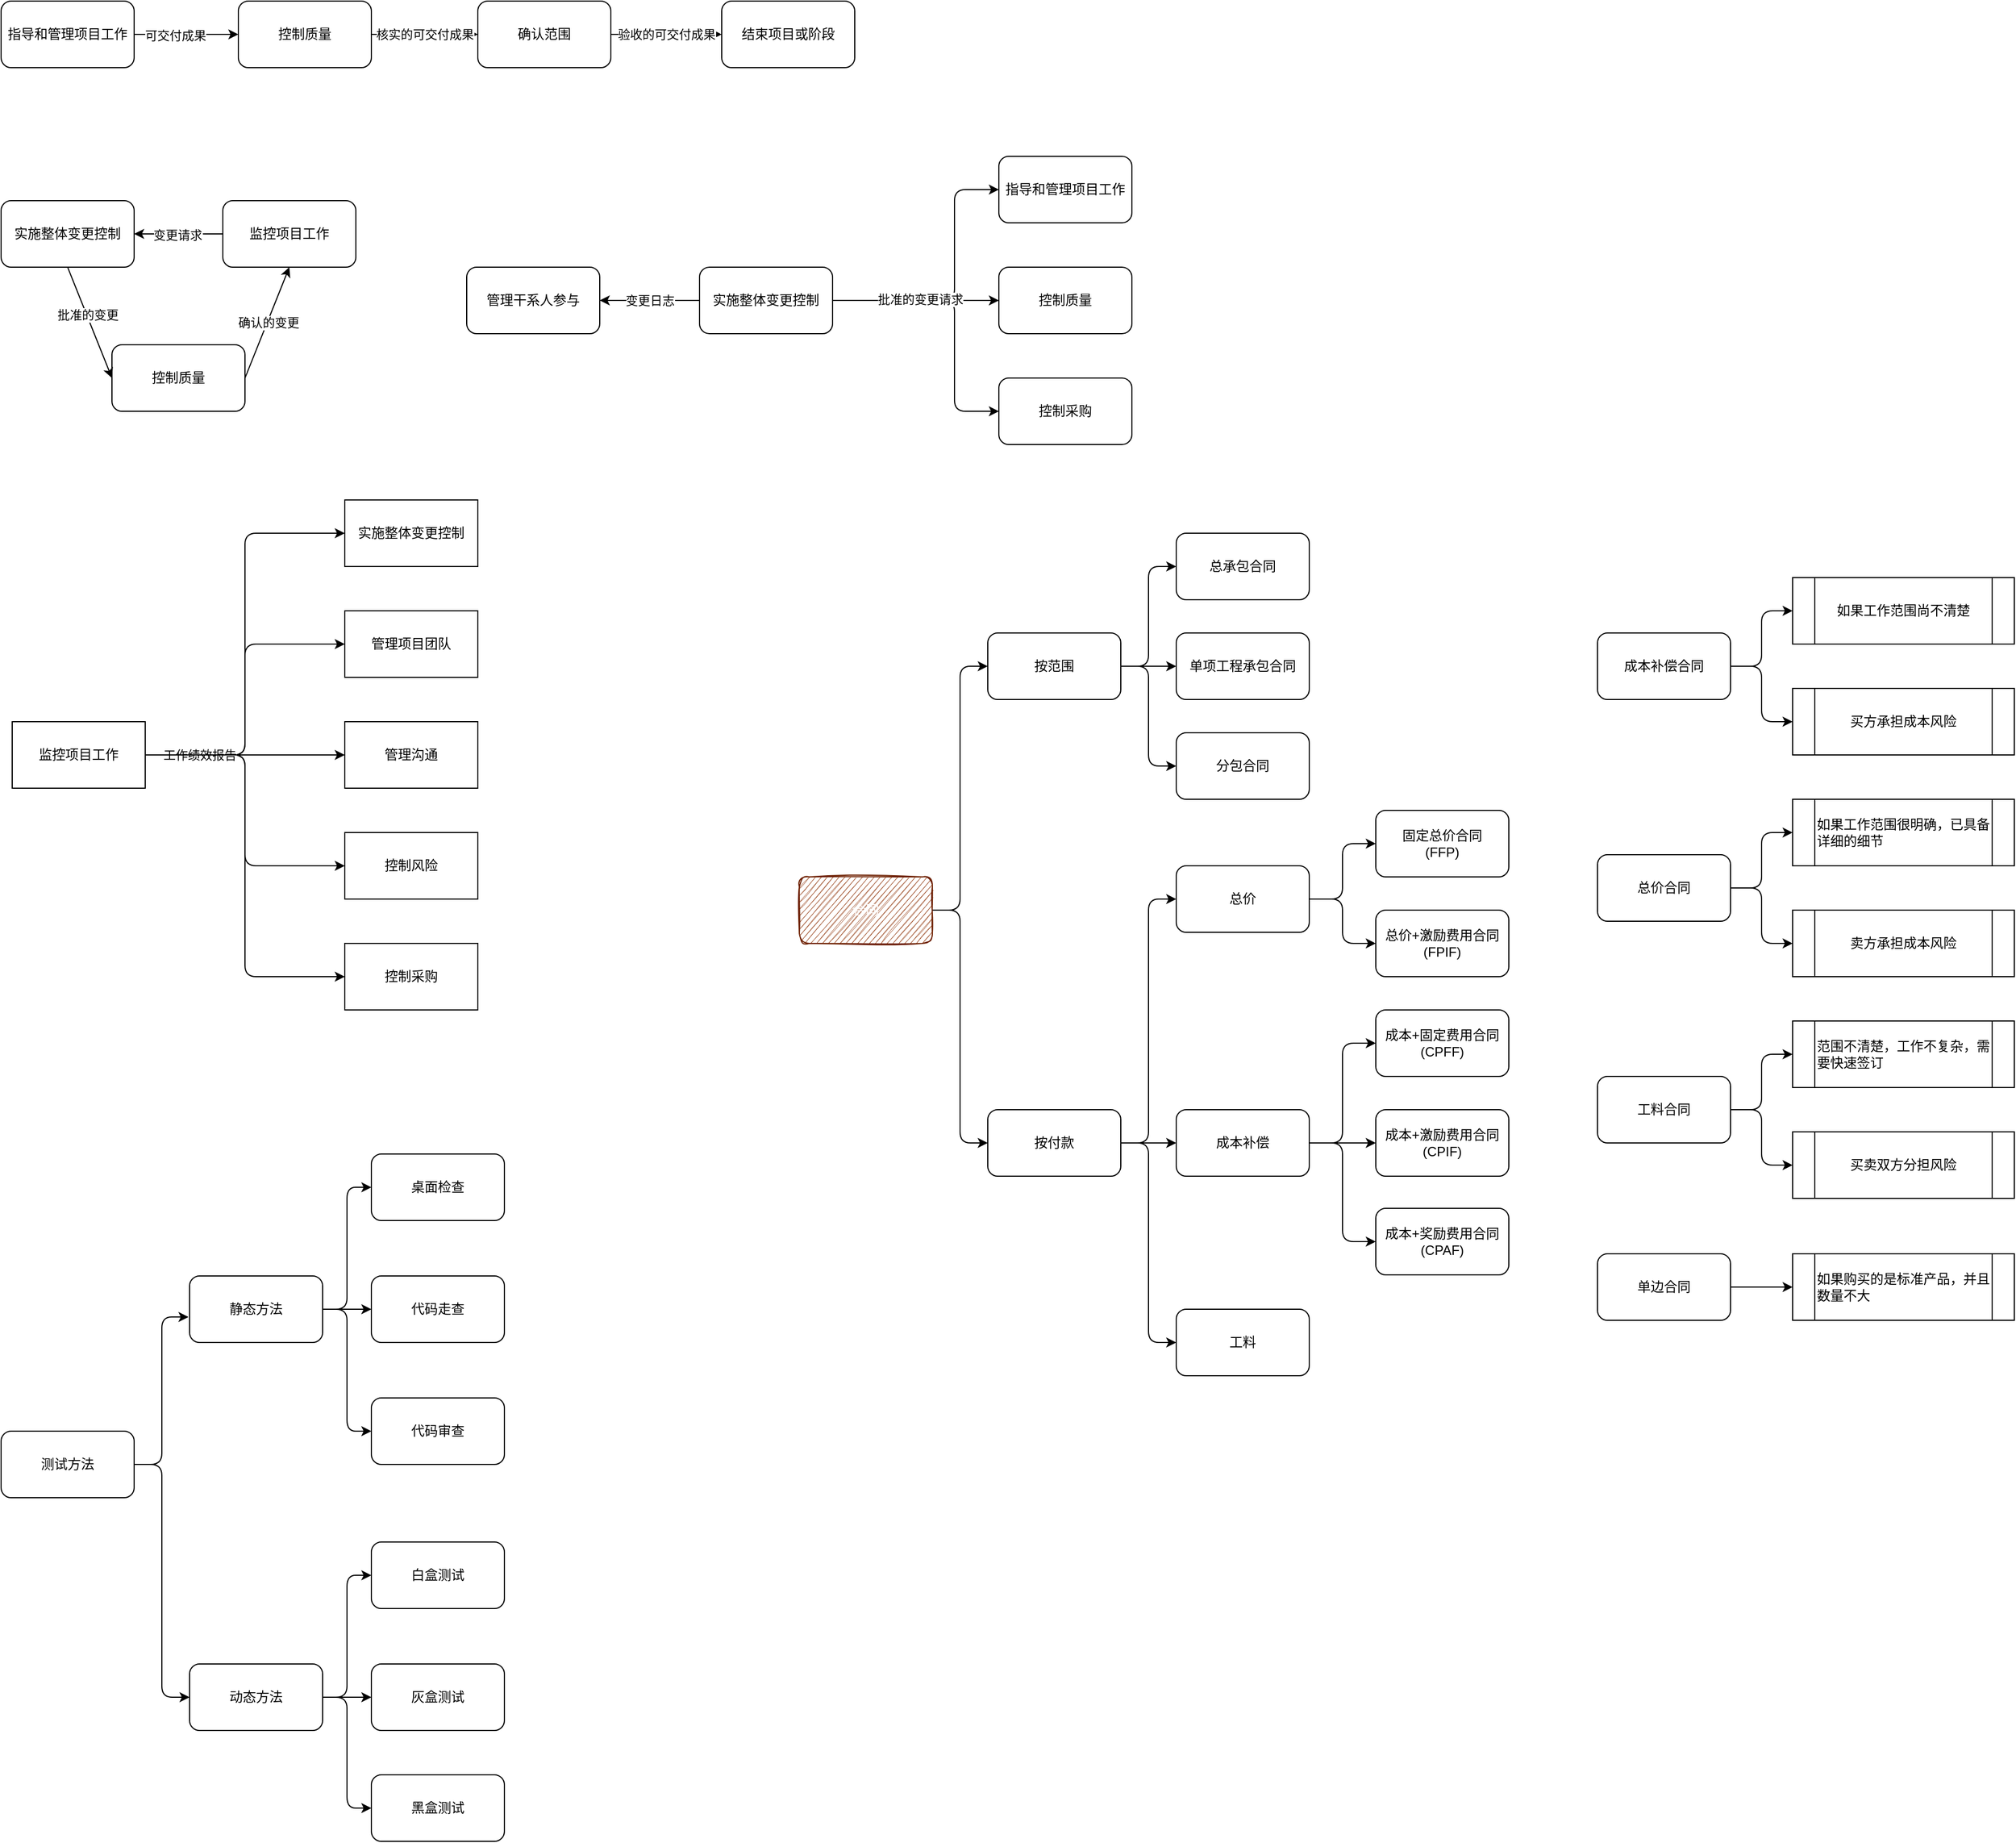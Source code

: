 <mxfile>
    <diagram id="iVscjCF53jSntFp0XOt4" name="Page-1">
        <mxGraphModel dx="1013" dy="815" grid="1" gridSize="10" guides="1" tooltips="1" connect="1" arrows="1" fold="1" page="1" pageScale="1" pageWidth="827" pageHeight="1169" math="0" shadow="0">
            <root>
                <mxCell id="0"/>
                <mxCell id="1" parent="0"/>
                <mxCell id="30" value="" style="group" parent="1" vertex="1" connectable="0">
                    <mxGeometry x="80" y="270" width="320" height="190" as="geometry"/>
                </mxCell>
                <mxCell id="10" value="控制质量&lt;span style=&quot;color: rgba(0 , 0 , 0 , 0) ; font-family: monospace ; font-size: 0px&quot;&gt;%3CmxGraphModel%3E%3Croot%3E%3CmxCell%20id%3D%220%22%2F%3E%3CmxCell%20id%3D%221%22%20parent%3D%220%22%2F%3E%3CmxCell%20id%3D%222%22%20value%3D%22%E6%8C%87%E5%AF%BC%E5%92%8C%E7%AE%A1%E7%90%86%E9%A1%B9%E7%9B%AE%E5%B7%A5%E4%BD%9C%22%20style%3D%22rounded%3D1%3BwhiteSpace%3Dwrap%3Bhtml%3D1%3B%22%20vertex%3D%221%22%20parent%3D%221%22%3E%3CmxGeometry%20x%3D%2280%22%20y%3D%2290%22%20width%3D%22120%22%20height%3D%2260%22%20as%3D%22geometry%22%2F%3E%3C%2FmxCell%3E%3C%2Froot%3E%3C%2FmxGraphModel%3E&lt;/span&gt;" style="rounded=1;whiteSpace=wrap;html=1;" parent="30" vertex="1">
                    <mxGeometry x="100" y="130" width="120" height="60" as="geometry"/>
                </mxCell>
                <mxCell id="11" value="监控项目工作" style="rounded=1;whiteSpace=wrap;html=1;" parent="30" vertex="1">
                    <mxGeometry x="200" width="120" height="60" as="geometry"/>
                </mxCell>
                <mxCell id="13" style="edgeStyle=none;html=1;exitX=1;exitY=0.5;exitDx=0;exitDy=0;entryX=0.5;entryY=1;entryDx=0;entryDy=0;" parent="30" source="10" target="11" edge="1">
                    <mxGeometry relative="1" as="geometry"/>
                </mxCell>
                <mxCell id="16" value="确认的变更" style="edgeLabel;html=1;align=center;verticalAlign=middle;resizable=0;points=[];" parent="13" vertex="1" connectable="0">
                    <mxGeometry x="0.007" y="-1" relative="1" as="geometry">
                        <mxPoint as="offset"/>
                    </mxGeometry>
                </mxCell>
                <mxCell id="15" style="edgeStyle=none;html=1;exitX=0.5;exitY=1;exitDx=0;exitDy=0;entryX=0;entryY=0.5;entryDx=0;entryDy=0;" parent="30" source="12" target="10" edge="1">
                    <mxGeometry relative="1" as="geometry"/>
                </mxCell>
                <mxCell id="18" value="批准的变更" style="edgeLabel;html=1;align=center;verticalAlign=middle;resizable=0;points=[];" parent="15" vertex="1" connectable="0">
                    <mxGeometry x="-0.141" relative="1" as="geometry">
                        <mxPoint as="offset"/>
                    </mxGeometry>
                </mxCell>
                <mxCell id="12" value="实施整体变更控制" style="rounded=1;whiteSpace=wrap;html=1;" parent="30" vertex="1">
                    <mxGeometry width="120" height="60" as="geometry"/>
                </mxCell>
                <mxCell id="14" style="edgeStyle=none;html=1;exitX=0;exitY=0.5;exitDx=0;exitDy=0;entryX=1;entryY=0.5;entryDx=0;entryDy=0;" parent="30" source="11" target="12" edge="1">
                    <mxGeometry relative="1" as="geometry"/>
                </mxCell>
                <mxCell id="17" value="变更请求" style="edgeLabel;html=1;align=center;verticalAlign=middle;resizable=0;points=[];" parent="14" vertex="1" connectable="0">
                    <mxGeometry x="0.025" y="1" relative="1" as="geometry">
                        <mxPoint as="offset"/>
                    </mxGeometry>
                </mxCell>
                <mxCell id="31" value="" style="group" parent="1" vertex="1" connectable="0">
                    <mxGeometry x="80" y="90" width="770" height="60" as="geometry"/>
                </mxCell>
                <mxCell id="2" value="指导和管理项目工作" style="rounded=1;whiteSpace=wrap;html=1;" parent="31" vertex="1">
                    <mxGeometry width="120" height="60" as="geometry"/>
                </mxCell>
                <mxCell id="3" value="控制质量&lt;span style=&quot;color: rgba(0 , 0 , 0 , 0) ; font-family: monospace ; font-size: 0px&quot;&gt;%3CmxGraphModel%3E%3Croot%3E%3CmxCell%20id%3D%220%22%2F%3E%3CmxCell%20id%3D%221%22%20parent%3D%220%22%2F%3E%3CmxCell%20id%3D%222%22%20value%3D%22%E6%8C%87%E5%AF%BC%E5%92%8C%E7%AE%A1%E7%90%86%E9%A1%B9%E7%9B%AE%E5%B7%A5%E4%BD%9C%22%20style%3D%22rounded%3D1%3BwhiteSpace%3Dwrap%3Bhtml%3D1%3B%22%20vertex%3D%221%22%20parent%3D%221%22%3E%3CmxGeometry%20x%3D%2280%22%20y%3D%2290%22%20width%3D%22120%22%20height%3D%2260%22%20as%3D%22geometry%22%2F%3E%3C%2FmxCell%3E%3C%2Froot%3E%3C%2FmxGraphModel%3E&lt;/span&gt;" style="rounded=1;whiteSpace=wrap;html=1;" parent="31" vertex="1">
                    <mxGeometry x="214" width="120" height="60" as="geometry"/>
                </mxCell>
                <mxCell id="6" style="edgeStyle=none;html=1;exitX=1;exitY=0.5;exitDx=0;exitDy=0;entryX=0;entryY=0.5;entryDx=0;entryDy=0;" parent="31" source="2" target="3" edge="1">
                    <mxGeometry relative="1" as="geometry"/>
                </mxCell>
                <mxCell id="7" value="可交付成果" style="edgeLabel;html=1;align=center;verticalAlign=middle;resizable=0;points=[];" parent="6" vertex="1" connectable="0">
                    <mxGeometry x="-0.213" y="-1" relative="1" as="geometry">
                        <mxPoint as="offset"/>
                    </mxGeometry>
                </mxCell>
                <mxCell id="4" value="确认范围" style="rounded=1;whiteSpace=wrap;html=1;" parent="31" vertex="1">
                    <mxGeometry x="430" width="120" height="60" as="geometry"/>
                </mxCell>
                <mxCell id="8" value="核实的可交付成果" style="edgeStyle=none;html=1;exitX=1;exitY=0.5;exitDx=0;exitDy=0;entryX=0;entryY=0.5;entryDx=0;entryDy=0;" parent="31" source="3" target="4" edge="1">
                    <mxGeometry relative="1" as="geometry"/>
                </mxCell>
                <mxCell id="5" value="结束项目或阶段" style="rounded=1;whiteSpace=wrap;html=1;" parent="31" vertex="1">
                    <mxGeometry x="650" width="120" height="60" as="geometry"/>
                </mxCell>
                <mxCell id="9" value="验收的可交付成果" style="edgeStyle=none;html=1;exitX=1;exitY=0.5;exitDx=0;exitDy=0;entryX=0;entryY=0.5;entryDx=0;entryDy=0;" parent="31" source="4" target="5" edge="1">
                    <mxGeometry relative="1" as="geometry"/>
                </mxCell>
                <mxCell id="76" style="edgeStyle=orthogonalEdgeStyle;html=1;exitX=1;exitY=0.5;exitDx=0;exitDy=0;entryX=0;entryY=0.5;entryDx=0;entryDy=0;" parent="1" source="43" target="44" edge="1">
                    <mxGeometry relative="1" as="geometry"/>
                </mxCell>
                <mxCell id="77" style="edgeStyle=orthogonalEdgeStyle;html=1;exitX=1;exitY=0.5;exitDx=0;exitDy=0;entryX=0;entryY=0.5;entryDx=0;entryDy=0;" parent="1" source="43" target="53" edge="1">
                    <mxGeometry relative="1" as="geometry"/>
                </mxCell>
                <mxCell id="43" value="合同" style="rounded=1;whiteSpace=wrap;html=1;fillColor=#a0522d;strokeColor=#6D1F00;fontColor=#ffffff;sketch=1;" parent="1" vertex="1">
                    <mxGeometry x="800" y="880" width="120" height="60" as="geometry"/>
                </mxCell>
                <mxCell id="51" value="" style="group" parent="1" vertex="1" connectable="0">
                    <mxGeometry x="970" y="570" width="290" height="240" as="geometry"/>
                </mxCell>
                <mxCell id="44" value="按范围" style="rounded=1;whiteSpace=wrap;html=1;" parent="51" vertex="1">
                    <mxGeometry y="90" width="120" height="60" as="geometry"/>
                </mxCell>
                <mxCell id="45" value="总承包合同" style="rounded=1;whiteSpace=wrap;html=1;" parent="51" vertex="1">
                    <mxGeometry x="170" width="120" height="60" as="geometry"/>
                </mxCell>
                <mxCell id="48" style="edgeStyle=orthogonalEdgeStyle;html=1;exitX=1;exitY=0.5;exitDx=0;exitDy=0;entryX=0;entryY=0.5;entryDx=0;entryDy=0;" parent="51" source="44" target="45" edge="1">
                    <mxGeometry relative="1" as="geometry"/>
                </mxCell>
                <mxCell id="46" value="单项工程承包合同" style="rounded=1;whiteSpace=wrap;html=1;" parent="51" vertex="1">
                    <mxGeometry x="170" y="90" width="120" height="60" as="geometry"/>
                </mxCell>
                <mxCell id="49" style="edgeStyle=orthogonalEdgeStyle;html=1;exitX=1;exitY=0.5;exitDx=0;exitDy=0;entryX=0;entryY=0.5;entryDx=0;entryDy=0;" parent="51" source="44" target="46" edge="1">
                    <mxGeometry relative="1" as="geometry"/>
                </mxCell>
                <mxCell id="47" value="分包合同" style="rounded=1;whiteSpace=wrap;html=1;" parent="51" vertex="1">
                    <mxGeometry x="170" y="180" width="120" height="60" as="geometry"/>
                </mxCell>
                <mxCell id="50" style="edgeStyle=orthogonalEdgeStyle;html=1;exitX=1;exitY=0.5;exitDx=0;exitDy=0;entryX=0;entryY=0.5;entryDx=0;entryDy=0;" parent="51" source="44" target="47" edge="1">
                    <mxGeometry relative="1" as="geometry"/>
                </mxCell>
                <mxCell id="75" value="" style="group" parent="1" vertex="1" connectable="0">
                    <mxGeometry x="970" y="820" width="470" height="510" as="geometry"/>
                </mxCell>
                <mxCell id="53" value="按付款" style="rounded=1;whiteSpace=wrap;html=1;" parent="75" vertex="1">
                    <mxGeometry y="270" width="120" height="60" as="geometry"/>
                </mxCell>
                <mxCell id="54" value="总价" style="rounded=1;whiteSpace=wrap;html=1;" parent="75" vertex="1">
                    <mxGeometry x="170" y="50" width="120" height="60" as="geometry"/>
                </mxCell>
                <mxCell id="55" style="edgeStyle=orthogonalEdgeStyle;html=1;exitX=1;exitY=0.5;exitDx=0;exitDy=0;entryX=0;entryY=0.5;entryDx=0;entryDy=0;" parent="75" source="53" target="54" edge="1">
                    <mxGeometry y="30" as="geometry"/>
                </mxCell>
                <mxCell id="56" value="成本补偿" style="rounded=1;whiteSpace=wrap;html=1;" parent="75" vertex="1">
                    <mxGeometry x="170" y="270" width="120" height="60" as="geometry"/>
                </mxCell>
                <mxCell id="57" style="edgeStyle=orthogonalEdgeStyle;html=1;exitX=1;exitY=0.5;exitDx=0;exitDy=0;entryX=0;entryY=0.5;entryDx=0;entryDy=0;" parent="75" source="53" target="56" edge="1">
                    <mxGeometry y="30" as="geometry"/>
                </mxCell>
                <mxCell id="60" value="固定总价合同&lt;br&gt;(FFP)" style="rounded=1;whiteSpace=wrap;html=1;" parent="75" vertex="1">
                    <mxGeometry x="350" width="120" height="60" as="geometry"/>
                </mxCell>
                <mxCell id="65" style="edgeStyle=orthogonalEdgeStyle;html=1;exitX=1;exitY=0.5;exitDx=0;exitDy=0;entryX=0;entryY=0.5;entryDx=0;entryDy=0;" parent="75" source="54" target="60" edge="1">
                    <mxGeometry as="geometry"/>
                </mxCell>
                <mxCell id="61" value="总价+激励费用合同(FPIF)" style="rounded=1;whiteSpace=wrap;html=1;" parent="75" vertex="1">
                    <mxGeometry x="350" y="90" width="120" height="60" as="geometry"/>
                </mxCell>
                <mxCell id="66" style="edgeStyle=orthogonalEdgeStyle;html=1;exitX=1;exitY=0.5;exitDx=0;exitDy=0;entryX=0;entryY=0.5;entryDx=0;entryDy=0;" parent="75" source="54" target="61" edge="1">
                    <mxGeometry as="geometry"/>
                </mxCell>
                <mxCell id="62" value="成本+固定费用合同&lt;br&gt;(CPFF)" style="rounded=1;whiteSpace=wrap;html=1;" parent="75" vertex="1">
                    <mxGeometry x="350" y="180" width="120" height="60" as="geometry"/>
                </mxCell>
                <mxCell id="67" style="edgeStyle=orthogonalEdgeStyle;html=1;exitX=1;exitY=0.5;exitDx=0;exitDy=0;entryX=0;entryY=0.5;entryDx=0;entryDy=0;" parent="75" source="56" target="62" edge="1">
                    <mxGeometry as="geometry"/>
                </mxCell>
                <mxCell id="63" value="成本+激励费用合同&lt;br&gt;(CPIF)" style="rounded=1;whiteSpace=wrap;html=1;" parent="75" vertex="1">
                    <mxGeometry x="350" y="270" width="120" height="60" as="geometry"/>
                </mxCell>
                <mxCell id="64" value="成本+奖励费用合同&lt;br&gt;(CPAF)" style="rounded=1;whiteSpace=wrap;html=1;" parent="75" vertex="1">
                    <mxGeometry x="350" y="359" width="120" height="60" as="geometry"/>
                </mxCell>
                <mxCell id="68" style="edgeStyle=orthogonalEdgeStyle;html=1;exitX=1;exitY=0.5;exitDx=0;exitDy=0;entryX=0;entryY=0.5;entryDx=0;entryDy=0;" parent="75" source="56" target="63" edge="1">
                    <mxGeometry as="geometry"/>
                </mxCell>
                <mxCell id="69" style="edgeStyle=orthogonalEdgeStyle;html=1;exitX=1;exitY=0.5;exitDx=0;exitDy=0;entryX=0;entryY=0.5;entryDx=0;entryDy=0;" parent="75" source="56" target="64" edge="1">
                    <mxGeometry as="geometry"/>
                </mxCell>
                <mxCell id="73" value="工料" style="rounded=1;whiteSpace=wrap;html=1;" parent="75" vertex="1">
                    <mxGeometry x="170" y="450" width="120" height="60" as="geometry"/>
                </mxCell>
                <mxCell id="74" style="edgeStyle=orthogonalEdgeStyle;html=1;exitX=1;exitY=0.5;exitDx=0;exitDy=0;entryX=0;entryY=0.5;entryDx=0;entryDy=0;" parent="75" source="53" target="73" edge="1">
                    <mxGeometry relative="1" as="geometry"/>
                </mxCell>
                <mxCell id="100" value="" style="group" parent="1" vertex="1" connectable="0">
                    <mxGeometry x="1520" y="610" width="376" height="670" as="geometry"/>
                </mxCell>
                <mxCell id="79" value="成本补偿合同" style="rounded=1;whiteSpace=wrap;html=1;sketch=0;" parent="100" vertex="1">
                    <mxGeometry y="50" width="120" height="60" as="geometry"/>
                </mxCell>
                <mxCell id="81" value="如果工作范围尚不清楚" style="shape=process;whiteSpace=wrap;html=1;backgroundOutline=1;sketch=0;" parent="100" vertex="1">
                    <mxGeometry x="176" width="200" height="60" as="geometry"/>
                </mxCell>
                <mxCell id="83" style="edgeStyle=orthogonalEdgeStyle;html=1;exitX=1;exitY=0.5;exitDx=0;exitDy=0;entryX=0;entryY=0.5;entryDx=0;entryDy=0;" parent="100" source="79" target="81" edge="1">
                    <mxGeometry relative="1" as="geometry"/>
                </mxCell>
                <mxCell id="82" value="买方承担成本风险" style="shape=process;whiteSpace=wrap;html=1;backgroundOutline=1;sketch=0;" parent="100" vertex="1">
                    <mxGeometry x="176" y="100" width="200" height="60" as="geometry"/>
                </mxCell>
                <mxCell id="84" style="edgeStyle=orthogonalEdgeStyle;html=1;exitX=1;exitY=0.5;exitDx=0;exitDy=0;entryX=0;entryY=0.5;entryDx=0;entryDy=0;" parent="100" source="79" target="82" edge="1">
                    <mxGeometry relative="1" as="geometry"/>
                </mxCell>
                <mxCell id="87" value="总价合同" style="rounded=1;whiteSpace=wrap;html=1;sketch=0;" parent="100" vertex="1">
                    <mxGeometry y="250" width="120" height="60" as="geometry"/>
                </mxCell>
                <mxCell id="88" value="如果工作范围很明确，已具备详细的细节" style="shape=process;whiteSpace=wrap;html=1;backgroundOutline=1;sketch=0;align=left;" parent="100" vertex="1">
                    <mxGeometry x="176" y="200" width="200" height="60" as="geometry"/>
                </mxCell>
                <mxCell id="90" style="edgeStyle=orthogonalEdgeStyle;html=1;exitX=1;exitY=0.5;exitDx=0;exitDy=0;entryX=0;entryY=0.5;entryDx=0;entryDy=0;" parent="100" source="87" target="88" edge="1">
                    <mxGeometry relative="1" as="geometry"/>
                </mxCell>
                <mxCell id="89" value="卖方承担成本风险" style="shape=process;whiteSpace=wrap;html=1;backgroundOutline=1;sketch=0;" parent="100" vertex="1">
                    <mxGeometry x="176" y="300" width="200" height="60" as="geometry"/>
                </mxCell>
                <mxCell id="91" style="edgeStyle=orthogonalEdgeStyle;html=1;exitX=1;exitY=0.5;exitDx=0;exitDy=0;entryX=0;entryY=0.5;entryDx=0;entryDy=0;" parent="100" source="87" target="89" edge="1">
                    <mxGeometry relative="1" as="geometry"/>
                </mxCell>
                <mxCell id="92" value="工料合同" style="rounded=1;whiteSpace=wrap;html=1;sketch=0;" parent="100" vertex="1">
                    <mxGeometry y="450" width="120" height="60" as="geometry"/>
                </mxCell>
                <mxCell id="93" value="范围不清楚，工作不复杂，需要快速签订" style="shape=process;whiteSpace=wrap;html=1;backgroundOutline=1;sketch=0;align=left;" parent="100" vertex="1">
                    <mxGeometry x="176" y="400" width="200" height="60" as="geometry"/>
                </mxCell>
                <mxCell id="95" style="edgeStyle=orthogonalEdgeStyle;html=1;exitX=1;exitY=0.5;exitDx=0;exitDy=0;entryX=0;entryY=0.5;entryDx=0;entryDy=0;" parent="100" source="92" target="93" edge="1">
                    <mxGeometry relative="1" as="geometry"/>
                </mxCell>
                <mxCell id="94" value="买卖双方分担风险" style="shape=process;whiteSpace=wrap;html=1;backgroundOutline=1;sketch=0;" parent="100" vertex="1">
                    <mxGeometry x="176" y="500" width="200" height="60" as="geometry"/>
                </mxCell>
                <mxCell id="96" style="edgeStyle=orthogonalEdgeStyle;html=1;exitX=1;exitY=0.5;exitDx=0;exitDy=0;entryX=0;entryY=0.5;entryDx=0;entryDy=0;" parent="100" source="92" target="94" edge="1">
                    <mxGeometry relative="1" as="geometry"/>
                </mxCell>
                <mxCell id="97" value="单边合同" style="rounded=1;whiteSpace=wrap;html=1;sketch=0;" parent="100" vertex="1">
                    <mxGeometry y="610" width="120" height="60" as="geometry"/>
                </mxCell>
                <mxCell id="98" value="如果购买的是标准产品，并且数量不大" style="shape=process;whiteSpace=wrap;html=1;backgroundOutline=1;sketch=0;align=left;" parent="100" vertex="1">
                    <mxGeometry x="176" y="610" width="200" height="60" as="geometry"/>
                </mxCell>
                <mxCell id="99" style="edgeStyle=orthogonalEdgeStyle;html=1;exitX=1;exitY=0.5;exitDx=0;exitDy=0;entryX=0;entryY=0.5;entryDx=0;entryDy=0;" parent="100" source="97" target="98" edge="1">
                    <mxGeometry relative="1" as="geometry"/>
                </mxCell>
                <mxCell id="104" value="" style="group" parent="1" vertex="1" connectable="0">
                    <mxGeometry x="90" y="540" width="420" height="460" as="geometry"/>
                </mxCell>
                <mxCell id="19" value="监控项目工作" style="rounded=0;whiteSpace=wrap;html=1;" parent="104" vertex="1">
                    <mxGeometry y="200" width="120" height="60" as="geometry"/>
                </mxCell>
                <mxCell id="20" value="实施整体变更控制" style="rounded=0;whiteSpace=wrap;html=1;" parent="104" vertex="1">
                    <mxGeometry x="300" width="120" height="60" as="geometry"/>
                </mxCell>
                <mxCell id="24" style="edgeStyle=orthogonalEdgeStyle;html=1;exitX=1;exitY=0.5;exitDx=0;exitDy=0;entryX=0;entryY=0.5;entryDx=0;entryDy=0;" parent="104" source="19" target="20" edge="1">
                    <mxGeometry x="-10" as="geometry"/>
                </mxCell>
                <mxCell id="21" value="管理项目团队" style="rounded=0;whiteSpace=wrap;html=1;" parent="104" vertex="1">
                    <mxGeometry x="300" y="100" width="120" height="60" as="geometry"/>
                </mxCell>
                <mxCell id="25" style="edgeStyle=orthogonalEdgeStyle;html=1;exitX=1;exitY=0.5;exitDx=0;exitDy=0;entryX=0;entryY=0.5;entryDx=0;entryDy=0;" parent="104" source="19" target="21" edge="1">
                    <mxGeometry x="-10" as="geometry"/>
                </mxCell>
                <mxCell id="22" value="控制风险" style="rounded=0;whiteSpace=wrap;html=1;" parent="104" vertex="1">
                    <mxGeometry x="300" y="300" width="120" height="60" as="geometry"/>
                </mxCell>
                <mxCell id="26" style="edgeStyle=orthogonalEdgeStyle;html=1;exitX=1;exitY=0.5;exitDx=0;exitDy=0;entryX=0;entryY=0.5;entryDx=0;entryDy=0;" parent="104" source="19" target="22" edge="1">
                    <mxGeometry x="-10" as="geometry"/>
                </mxCell>
                <mxCell id="23" value="控制采购" style="rounded=0;whiteSpace=wrap;html=1;" parent="104" vertex="1">
                    <mxGeometry x="300" y="400" width="120" height="60" as="geometry"/>
                </mxCell>
                <mxCell id="27" style="edgeStyle=orthogonalEdgeStyle;html=1;exitX=1;exitY=0.5;exitDx=0;exitDy=0;entryX=0;entryY=0.5;entryDx=0;entryDy=0;" parent="104" source="19" target="23" edge="1">
                    <mxGeometry x="-10" as="geometry"/>
                </mxCell>
                <mxCell id="28" value="工作绩效报告" style="edgeLabel;html=1;align=center;verticalAlign=middle;resizable=0;points=[];" parent="27" vertex="1" connectable="0">
                    <mxGeometry x="-0.743" relative="1" as="geometry">
                        <mxPoint as="offset"/>
                    </mxGeometry>
                </mxCell>
                <mxCell id="102" value="管理沟通" style="rounded=0;whiteSpace=wrap;html=1;" parent="104" vertex="1">
                    <mxGeometry x="300" y="200" width="120" height="60" as="geometry"/>
                </mxCell>
                <mxCell id="103" style="edgeStyle=orthogonalEdgeStyle;html=1;exitX=1;exitY=0.5;exitDx=0;exitDy=0;entryX=0;entryY=0.5;entryDx=0;entryDy=0;" parent="104" source="19" target="102" edge="1">
                    <mxGeometry relative="1" as="geometry"/>
                </mxCell>
                <mxCell id="108" value="" style="group" parent="1" vertex="1" connectable="0">
                    <mxGeometry x="500" y="230" width="600" height="260" as="geometry"/>
                </mxCell>
                <mxCell id="32" value="实施整体变更控制" style="rounded=1;whiteSpace=wrap;html=1;" parent="108" vertex="1">
                    <mxGeometry x="210" y="100" width="120" height="60" as="geometry"/>
                </mxCell>
                <mxCell id="33" value="指导和管理项目工作" style="rounded=1;whiteSpace=wrap;html=1;" parent="108" vertex="1">
                    <mxGeometry x="480" width="120" height="60" as="geometry"/>
                </mxCell>
                <mxCell id="36" style="edgeStyle=orthogonalEdgeStyle;html=1;exitX=1;exitY=0.5;exitDx=0;exitDy=0;entryX=0;entryY=0.5;entryDx=0;entryDy=0;" parent="108" source="32" target="33" edge="1">
                    <mxGeometry relative="1" as="geometry">
                        <Array as="points">
                            <mxPoint x="440" y="130"/>
                            <mxPoint x="440" y="30"/>
                        </Array>
                    </mxGeometry>
                </mxCell>
                <mxCell id="34" value="控制质量" style="rounded=1;whiteSpace=wrap;html=1;" parent="108" vertex="1">
                    <mxGeometry x="480" y="100" width="120" height="60" as="geometry"/>
                </mxCell>
                <mxCell id="37" style="edgeStyle=orthogonalEdgeStyle;html=1;exitX=1;exitY=0.5;exitDx=0;exitDy=0;entryX=0;entryY=0.5;entryDx=0;entryDy=0;" parent="108" source="32" target="34" edge="1">
                    <mxGeometry relative="1" as="geometry"/>
                </mxCell>
                <mxCell id="35" value="控制采购" style="rounded=1;whiteSpace=wrap;html=1;" parent="108" vertex="1">
                    <mxGeometry x="480" y="200" width="120" height="60" as="geometry"/>
                </mxCell>
                <mxCell id="39" style="edgeStyle=orthogonalEdgeStyle;html=1;exitX=1;exitY=0.5;exitDx=0;exitDy=0;entryX=0;entryY=0.5;entryDx=0;entryDy=0;" parent="108" source="32" target="35" edge="1">
                    <mxGeometry relative="1" as="geometry">
                        <Array as="points">
                            <mxPoint x="440" y="130"/>
                            <mxPoint x="440" y="230"/>
                        </Array>
                    </mxGeometry>
                </mxCell>
                <mxCell id="41" value="批准的变更请求" style="edgeLabel;html=1;align=center;verticalAlign=middle;resizable=0;points=[];" parent="39" vertex="1" connectable="0">
                    <mxGeometry x="-0.369" y="1" relative="1" as="geometry">
                        <mxPoint as="offset"/>
                    </mxGeometry>
                </mxCell>
                <mxCell id="106" value="管理干系人参与" style="rounded=1;whiteSpace=wrap;html=1;" parent="108" vertex="1">
                    <mxGeometry y="100" width="120" height="60" as="geometry"/>
                </mxCell>
                <mxCell id="107" value="变更日志" style="edgeStyle=none;html=1;exitX=0;exitY=0.5;exitDx=0;exitDy=0;entryX=1;entryY=0.5;entryDx=0;entryDy=0;" parent="108" source="32" target="106" edge="1">
                    <mxGeometry relative="1" as="geometry"/>
                </mxCell>
                <mxCell id="127" value="" style="group" vertex="1" connectable="0" parent="1">
                    <mxGeometry x="80" y="1130" width="454" height="620" as="geometry"/>
                </mxCell>
                <mxCell id="109" value="测试方法" style="rounded=1;whiteSpace=wrap;html=1;" vertex="1" parent="127">
                    <mxGeometry y="250" width="120" height="60" as="geometry"/>
                </mxCell>
                <mxCell id="110" value="静态方法" style="rounded=1;whiteSpace=wrap;html=1;" vertex="1" parent="127">
                    <mxGeometry x="170" y="110" width="120" height="60" as="geometry"/>
                </mxCell>
                <mxCell id="122" style="edgeStyle=orthogonalEdgeStyle;html=1;entryX=-0.008;entryY=0.617;entryDx=0;entryDy=0;entryPerimeter=0;" edge="1" parent="127" source="109" target="110">
                    <mxGeometry relative="1" as="geometry"/>
                </mxCell>
                <mxCell id="111" value="桌面检查" style="rounded=1;whiteSpace=wrap;html=1;" vertex="1" parent="127">
                    <mxGeometry x="334" width="120" height="60" as="geometry"/>
                </mxCell>
                <mxCell id="114" style="edgeStyle=orthogonalEdgeStyle;html=1;exitX=1;exitY=0.5;exitDx=0;exitDy=0;entryX=0;entryY=0.5;entryDx=0;entryDy=0;" edge="1" parent="127" source="110" target="111">
                    <mxGeometry relative="1" as="geometry"/>
                </mxCell>
                <mxCell id="112" value="代码走查" style="rounded=1;whiteSpace=wrap;html=1;" vertex="1" parent="127">
                    <mxGeometry x="334" y="110" width="120" height="60" as="geometry"/>
                </mxCell>
                <mxCell id="115" style="edgeStyle=orthogonalEdgeStyle;html=1;entryX=0;entryY=0.5;entryDx=0;entryDy=0;" edge="1" parent="127" source="110" target="112">
                    <mxGeometry relative="1" as="geometry"/>
                </mxCell>
                <mxCell id="113" value="代码审查" style="rounded=1;whiteSpace=wrap;html=1;" vertex="1" parent="127">
                    <mxGeometry x="334" y="220" width="120" height="60" as="geometry"/>
                </mxCell>
                <mxCell id="116" style="edgeStyle=orthogonalEdgeStyle;html=1;entryX=0;entryY=0.5;entryDx=0;entryDy=0;exitX=1;exitY=0.5;exitDx=0;exitDy=0;" edge="1" parent="127" source="110" target="113">
                    <mxGeometry relative="1" as="geometry"/>
                </mxCell>
                <mxCell id="117" value="动态方法" style="rounded=1;whiteSpace=wrap;html=1;" vertex="1" parent="127">
                    <mxGeometry x="170" y="460" width="120" height="60" as="geometry"/>
                </mxCell>
                <mxCell id="123" style="edgeStyle=orthogonalEdgeStyle;html=1;entryX=0;entryY=0.5;entryDx=0;entryDy=0;" edge="1" parent="127" source="109" target="117">
                    <mxGeometry relative="1" as="geometry"/>
                </mxCell>
                <mxCell id="118" value="白盒测试" style="rounded=1;whiteSpace=wrap;html=1;" vertex="1" parent="127">
                    <mxGeometry x="334" y="350" width="120" height="60" as="geometry"/>
                </mxCell>
                <mxCell id="120" style="edgeStyle=orthogonalEdgeStyle;html=1;entryX=0;entryY=0.5;entryDx=0;entryDy=0;" edge="1" parent="127" source="117" target="118">
                    <mxGeometry relative="1" as="geometry"/>
                </mxCell>
                <mxCell id="119" value="黑盒测试" style="rounded=1;whiteSpace=wrap;html=1;" vertex="1" parent="127">
                    <mxGeometry x="334" y="560" width="120" height="60" as="geometry"/>
                </mxCell>
                <mxCell id="121" style="edgeStyle=orthogonalEdgeStyle;html=1;entryX=0;entryY=0.5;entryDx=0;entryDy=0;" edge="1" parent="127" source="117" target="119">
                    <mxGeometry relative="1" as="geometry"/>
                </mxCell>
                <mxCell id="125" value="灰盒测试" style="rounded=1;whiteSpace=wrap;html=1;" vertex="1" parent="127">
                    <mxGeometry x="334" y="460" width="120" height="60" as="geometry"/>
                </mxCell>
                <mxCell id="126" style="edgeStyle=orthogonalEdgeStyle;html=1;entryX=0;entryY=0.5;entryDx=0;entryDy=0;" edge="1" parent="127" source="117" target="125">
                    <mxGeometry relative="1" as="geometry"/>
                </mxCell>
            </root>
        </mxGraphModel>
    </diagram>
</mxfile>
